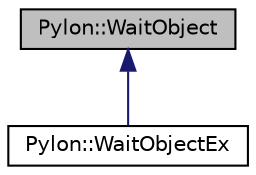 digraph "Pylon::WaitObject"
{
  edge [fontname="Helvetica",fontsize="10",labelfontname="Helvetica",labelfontsize="10"];
  node [fontname="Helvetica",fontsize="10",shape=record];
  Node1 [label="Pylon::WaitObject",height=0.2,width=0.4,color="black", fillcolor="grey75", style="filled", fontcolor="black"];
  Node1 -> Node2 [dir="back",color="midnightblue",fontsize="10",style="solid",fontname="Helvetica"];
  Node2 [label="Pylon::WaitObjectEx",height=0.2,width=0.4,color="black", fillcolor="white", style="filled",URL="$class_pylon_1_1_wait_object_ex.html",tooltip="A wait object that the user may signal. "];
}
